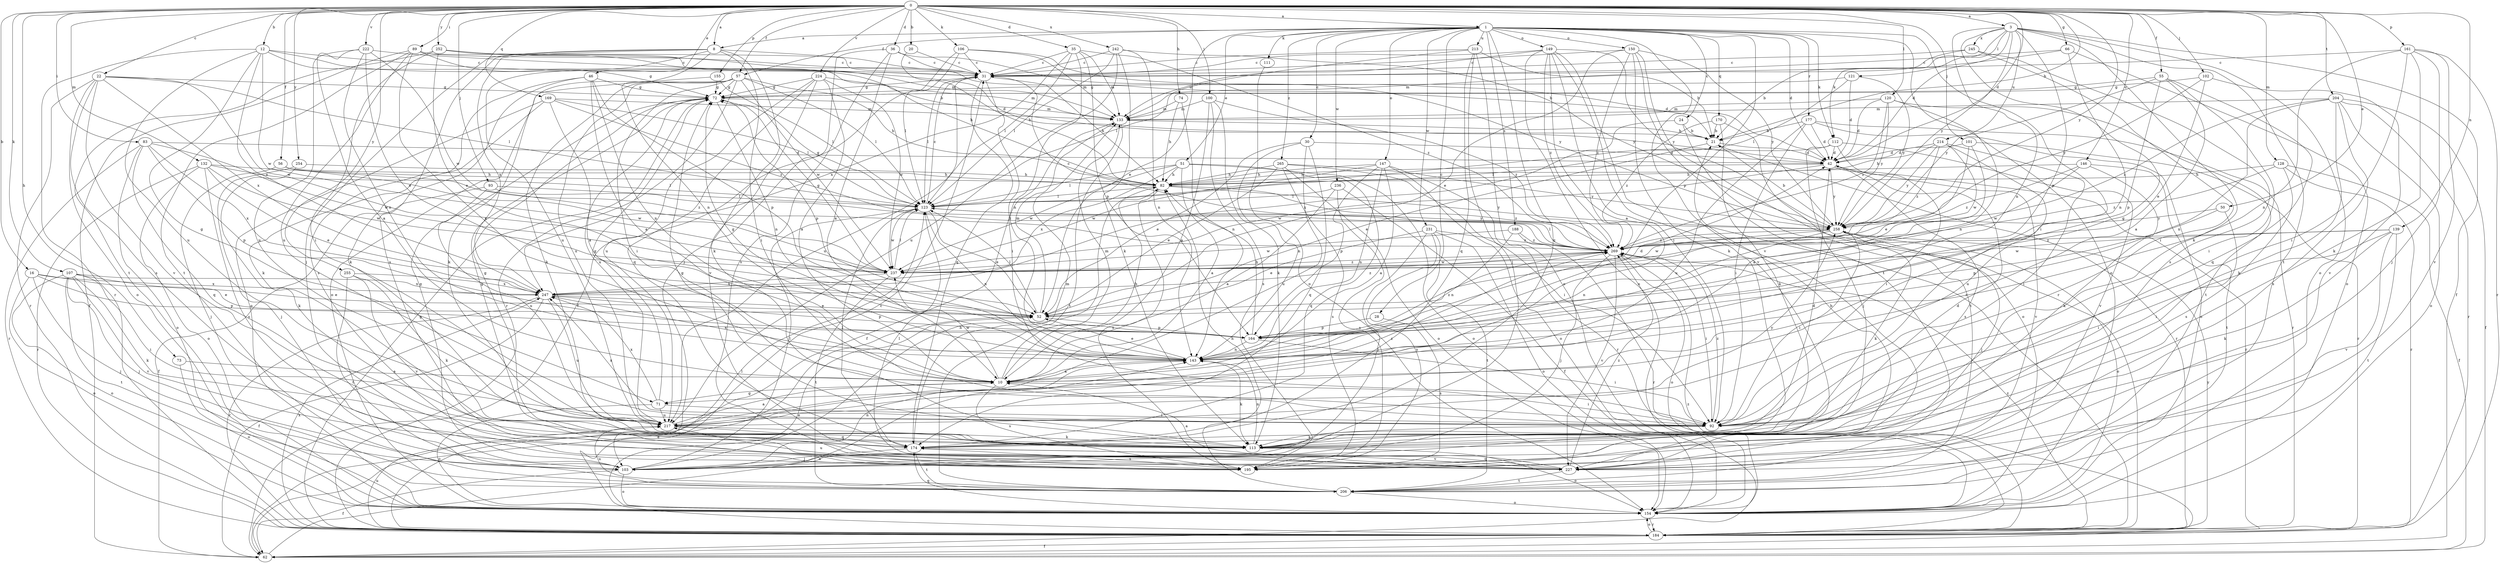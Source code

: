 strict digraph  {
0;
1;
3;
8;
10;
12;
16;
20;
21;
22;
24;
28;
30;
31;
35;
36;
42;
46;
50;
51;
52;
55;
56;
57;
62;
66;
71;
72;
73;
74;
82;
83;
89;
92;
93;
100;
101;
102;
103;
106;
107;
111;
112;
113;
120;
121;
123;
128;
132;
133;
139;
143;
146;
147;
149;
150;
154;
155;
161;
164;
169;
170;
174;
177;
184;
188;
195;
204;
206;
213;
214;
217;
222;
224;
227;
231;
236;
237;
242;
245;
247;
252;
254;
255;
258;
265;
269;
0 -> 1  [label=a];
0 -> 3  [label=a];
0 -> 8  [label=a];
0 -> 12  [label=b];
0 -> 16  [label=b];
0 -> 20  [label=b];
0 -> 21  [label=b];
0 -> 22  [label=c];
0 -> 35  [label=d];
0 -> 36  [label=d];
0 -> 42  [label=d];
0 -> 46  [label=e];
0 -> 50  [label=e];
0 -> 55  [label=f];
0 -> 56  [label=f];
0 -> 57  [label=f];
0 -> 66  [label=g];
0 -> 73  [label=h];
0 -> 74  [label=h];
0 -> 83  [label=i];
0 -> 89  [label=i];
0 -> 93  [label=j];
0 -> 100  [label=j];
0 -> 101  [label=j];
0 -> 102  [label=j];
0 -> 106  [label=k];
0 -> 107  [label=k];
0 -> 120  [label=l];
0 -> 128  [label=m];
0 -> 132  [label=m];
0 -> 139  [label=n];
0 -> 146  [label=o];
0 -> 155  [label=p];
0 -> 161  [label=p];
0 -> 169  [label=q];
0 -> 204  [label=t];
0 -> 222  [label=v];
0 -> 224  [label=v];
0 -> 242  [label=x];
0 -> 252  [label=y];
0 -> 254  [label=y];
0 -> 255  [label=y];
0 -> 258  [label=y];
1 -> 8  [label=a];
1 -> 24  [label=c];
1 -> 28  [label=c];
1 -> 30  [label=c];
1 -> 42  [label=d];
1 -> 51  [label=e];
1 -> 52  [label=e];
1 -> 57  [label=f];
1 -> 92  [label=i];
1 -> 111  [label=k];
1 -> 112  [label=k];
1 -> 147  [label=o];
1 -> 149  [label=o];
1 -> 150  [label=o];
1 -> 154  [label=o];
1 -> 164  [label=p];
1 -> 170  [label=q];
1 -> 174  [label=q];
1 -> 177  [label=r];
1 -> 188  [label=s];
1 -> 213  [label=u];
1 -> 227  [label=v];
1 -> 231  [label=w];
1 -> 236  [label=w];
1 -> 265  [label=z];
3 -> 42  [label=d];
3 -> 62  [label=f];
3 -> 71  [label=g];
3 -> 112  [label=k];
3 -> 113  [label=k];
3 -> 121  [label=l];
3 -> 143  [label=n];
3 -> 154  [label=o];
3 -> 164  [label=p];
3 -> 206  [label=t];
3 -> 214  [label=u];
3 -> 245  [label=x];
3 -> 258  [label=y];
8 -> 31  [label=c];
8 -> 92  [label=i];
8 -> 103  [label=j];
8 -> 113  [label=k];
8 -> 143  [label=n];
8 -> 195  [label=s];
8 -> 217  [label=u];
8 -> 247  [label=x];
10 -> 71  [label=g];
10 -> 82  [label=h];
10 -> 92  [label=i];
10 -> 133  [label=m];
10 -> 195  [label=s];
10 -> 237  [label=w];
12 -> 21  [label=b];
12 -> 31  [label=c];
12 -> 71  [label=g];
12 -> 133  [label=m];
12 -> 184  [label=r];
12 -> 217  [label=u];
12 -> 237  [label=w];
12 -> 247  [label=x];
16 -> 52  [label=e];
16 -> 103  [label=j];
16 -> 154  [label=o];
16 -> 164  [label=p];
16 -> 247  [label=x];
20 -> 31  [label=c];
20 -> 82  [label=h];
21 -> 42  [label=d];
21 -> 52  [label=e];
21 -> 184  [label=r];
22 -> 72  [label=g];
22 -> 123  [label=l];
22 -> 154  [label=o];
22 -> 184  [label=r];
22 -> 195  [label=s];
22 -> 227  [label=v];
22 -> 237  [label=w];
22 -> 247  [label=x];
24 -> 21  [label=b];
24 -> 206  [label=t];
24 -> 247  [label=x];
28 -> 164  [label=p];
28 -> 195  [label=s];
30 -> 42  [label=d];
30 -> 52  [label=e];
30 -> 143  [label=n];
30 -> 174  [label=q];
30 -> 217  [label=u];
31 -> 72  [label=g];
31 -> 82  [label=h];
31 -> 92  [label=i];
31 -> 123  [label=l];
31 -> 174  [label=q];
31 -> 217  [label=u];
35 -> 31  [label=c];
35 -> 123  [label=l];
35 -> 133  [label=m];
35 -> 143  [label=n];
35 -> 164  [label=p];
35 -> 247  [label=x];
35 -> 269  [label=z];
36 -> 10  [label=a];
36 -> 31  [label=c];
36 -> 103  [label=j];
36 -> 195  [label=s];
36 -> 258  [label=y];
42 -> 82  [label=h];
42 -> 184  [label=r];
42 -> 195  [label=s];
42 -> 227  [label=v];
42 -> 237  [label=w];
42 -> 258  [label=y];
46 -> 10  [label=a];
46 -> 72  [label=g];
46 -> 113  [label=k];
46 -> 143  [label=n];
46 -> 164  [label=p];
46 -> 195  [label=s];
50 -> 92  [label=i];
50 -> 164  [label=p];
50 -> 258  [label=y];
51 -> 10  [label=a];
51 -> 82  [label=h];
51 -> 123  [label=l];
51 -> 154  [label=o];
51 -> 174  [label=q];
51 -> 237  [label=w];
51 -> 247  [label=x];
52 -> 123  [label=l];
52 -> 133  [label=m];
52 -> 164  [label=p];
55 -> 10  [label=a];
55 -> 72  [label=g];
55 -> 92  [label=i];
55 -> 164  [label=p];
55 -> 174  [label=q];
55 -> 258  [label=y];
56 -> 82  [label=h];
56 -> 103  [label=j];
56 -> 237  [label=w];
56 -> 269  [label=z];
57 -> 72  [label=g];
57 -> 82  [label=h];
57 -> 92  [label=i];
57 -> 113  [label=k];
57 -> 123  [label=l];
57 -> 154  [label=o];
57 -> 184  [label=r];
57 -> 217  [label=u];
57 -> 237  [label=w];
62 -> 52  [label=e];
62 -> 143  [label=n];
62 -> 269  [label=z];
66 -> 21  [label=b];
66 -> 31  [label=c];
66 -> 143  [label=n];
66 -> 154  [label=o];
71 -> 72  [label=g];
71 -> 92  [label=i];
71 -> 154  [label=o];
71 -> 217  [label=u];
71 -> 247  [label=x];
72 -> 133  [label=m];
72 -> 143  [label=n];
72 -> 164  [label=p];
72 -> 217  [label=u];
73 -> 10  [label=a];
73 -> 154  [label=o];
74 -> 82  [label=h];
74 -> 133  [label=m];
74 -> 143  [label=n];
82 -> 123  [label=l];
82 -> 195  [label=s];
82 -> 258  [label=y];
82 -> 269  [label=z];
83 -> 42  [label=d];
83 -> 154  [label=o];
83 -> 164  [label=p];
83 -> 174  [label=q];
83 -> 184  [label=r];
83 -> 237  [label=w];
83 -> 247  [label=x];
89 -> 10  [label=a];
89 -> 31  [label=c];
89 -> 42  [label=d];
89 -> 62  [label=f];
89 -> 72  [label=g];
89 -> 206  [label=t];
89 -> 217  [label=u];
92 -> 113  [label=k];
92 -> 247  [label=x];
92 -> 269  [label=z];
93 -> 62  [label=f];
93 -> 123  [label=l];
93 -> 217  [label=u];
93 -> 269  [label=z];
100 -> 10  [label=a];
100 -> 113  [label=k];
100 -> 133  [label=m];
100 -> 195  [label=s];
100 -> 269  [label=z];
101 -> 10  [label=a];
101 -> 42  [label=d];
101 -> 52  [label=e];
101 -> 184  [label=r];
102 -> 52  [label=e];
102 -> 72  [label=g];
102 -> 227  [label=v];
102 -> 258  [label=y];
103 -> 62  [label=f];
103 -> 72  [label=g];
103 -> 82  [label=h];
103 -> 123  [label=l];
103 -> 143  [label=n];
103 -> 154  [label=o];
106 -> 31  [label=c];
106 -> 42  [label=d];
106 -> 62  [label=f];
106 -> 123  [label=l];
106 -> 133  [label=m];
107 -> 52  [label=e];
107 -> 92  [label=i];
107 -> 103  [label=j];
107 -> 113  [label=k];
107 -> 154  [label=o];
107 -> 206  [label=t];
107 -> 227  [label=v];
107 -> 247  [label=x];
111 -> 154  [label=o];
112 -> 42  [label=d];
112 -> 92  [label=i];
112 -> 103  [label=j];
112 -> 123  [label=l];
112 -> 227  [label=v];
113 -> 42  [label=d];
113 -> 72  [label=g];
113 -> 143  [label=n];
113 -> 154  [label=o];
120 -> 42  [label=d];
120 -> 133  [label=m];
120 -> 143  [label=n];
120 -> 206  [label=t];
120 -> 258  [label=y];
120 -> 269  [label=z];
121 -> 42  [label=d];
121 -> 72  [label=g];
121 -> 123  [label=l];
121 -> 258  [label=y];
123 -> 31  [label=c];
123 -> 52  [label=e];
123 -> 72  [label=g];
123 -> 143  [label=n];
123 -> 237  [label=w];
123 -> 258  [label=y];
128 -> 62  [label=f];
128 -> 82  [label=h];
128 -> 184  [label=r];
128 -> 195  [label=s];
128 -> 269  [label=z];
132 -> 52  [label=e];
132 -> 82  [label=h];
132 -> 123  [label=l];
132 -> 154  [label=o];
132 -> 184  [label=r];
132 -> 195  [label=s];
132 -> 237  [label=w];
133 -> 21  [label=b];
133 -> 62  [label=f];
133 -> 206  [label=t];
139 -> 92  [label=i];
139 -> 113  [label=k];
139 -> 206  [label=t];
139 -> 227  [label=v];
139 -> 237  [label=w];
139 -> 269  [label=z];
143 -> 10  [label=a];
143 -> 52  [label=e];
143 -> 72  [label=g];
143 -> 113  [label=k];
143 -> 247  [label=x];
146 -> 82  [label=h];
146 -> 113  [label=k];
146 -> 206  [label=t];
146 -> 237  [label=w];
146 -> 269  [label=z];
147 -> 10  [label=a];
147 -> 82  [label=h];
147 -> 143  [label=n];
147 -> 154  [label=o];
147 -> 164  [label=p];
147 -> 184  [label=r];
147 -> 237  [label=w];
149 -> 10  [label=a];
149 -> 31  [label=c];
149 -> 92  [label=i];
149 -> 133  [label=m];
149 -> 154  [label=o];
149 -> 184  [label=r];
149 -> 227  [label=v];
149 -> 258  [label=y];
149 -> 269  [label=z];
150 -> 31  [label=c];
150 -> 52  [label=e];
150 -> 113  [label=k];
150 -> 184  [label=r];
150 -> 206  [label=t];
150 -> 258  [label=y];
150 -> 269  [label=z];
154 -> 52  [label=e];
154 -> 174  [label=q];
154 -> 184  [label=r];
155 -> 72  [label=g];
155 -> 113  [label=k];
155 -> 123  [label=l];
161 -> 31  [label=c];
161 -> 92  [label=i];
161 -> 103  [label=j];
161 -> 113  [label=k];
161 -> 143  [label=n];
161 -> 184  [label=r];
161 -> 227  [label=v];
164 -> 42  [label=d];
164 -> 82  [label=h];
164 -> 92  [label=i];
164 -> 143  [label=n];
164 -> 269  [label=z];
169 -> 10  [label=a];
169 -> 113  [label=k];
169 -> 123  [label=l];
169 -> 133  [label=m];
169 -> 154  [label=o];
169 -> 269  [label=z];
170 -> 21  [label=b];
170 -> 113  [label=k];
170 -> 154  [label=o];
170 -> 269  [label=z];
174 -> 42  [label=d];
174 -> 72  [label=g];
174 -> 103  [label=j];
174 -> 123  [label=l];
174 -> 133  [label=m];
174 -> 195  [label=s];
174 -> 206  [label=t];
174 -> 227  [label=v];
177 -> 21  [label=b];
177 -> 42  [label=d];
177 -> 92  [label=i];
177 -> 154  [label=o];
177 -> 184  [label=r];
177 -> 217  [label=u];
184 -> 31  [label=c];
184 -> 62  [label=f];
184 -> 72  [label=g];
184 -> 123  [label=l];
184 -> 154  [label=o];
184 -> 217  [label=u];
184 -> 247  [label=x];
184 -> 258  [label=y];
184 -> 269  [label=z];
188 -> 143  [label=n];
188 -> 184  [label=r];
188 -> 237  [label=w];
188 -> 269  [label=z];
195 -> 217  [label=u];
204 -> 62  [label=f];
204 -> 113  [label=k];
204 -> 133  [label=m];
204 -> 143  [label=n];
204 -> 154  [label=o];
204 -> 184  [label=r];
204 -> 195  [label=s];
204 -> 269  [label=z];
206 -> 82  [label=h];
206 -> 154  [label=o];
206 -> 217  [label=u];
213 -> 21  [label=b];
213 -> 31  [label=c];
213 -> 103  [label=j];
213 -> 123  [label=l];
213 -> 154  [label=o];
213 -> 174  [label=q];
214 -> 42  [label=d];
214 -> 82  [label=h];
214 -> 92  [label=i];
214 -> 217  [label=u];
214 -> 237  [label=w];
214 -> 258  [label=y];
214 -> 269  [label=z];
217 -> 10  [label=a];
217 -> 113  [label=k];
217 -> 174  [label=q];
217 -> 258  [label=y];
217 -> 269  [label=z];
222 -> 10  [label=a];
222 -> 31  [label=c];
222 -> 52  [label=e];
222 -> 143  [label=n];
222 -> 217  [label=u];
222 -> 237  [label=w];
224 -> 10  [label=a];
224 -> 72  [label=g];
224 -> 133  [label=m];
224 -> 174  [label=q];
224 -> 217  [label=u];
224 -> 227  [label=v];
224 -> 237  [label=w];
227 -> 10  [label=a];
227 -> 21  [label=b];
227 -> 72  [label=g];
227 -> 123  [label=l];
227 -> 174  [label=q];
227 -> 206  [label=t];
227 -> 269  [label=z];
231 -> 52  [label=e];
231 -> 103  [label=j];
231 -> 154  [label=o];
231 -> 195  [label=s];
231 -> 206  [label=t];
231 -> 269  [label=z];
236 -> 10  [label=a];
236 -> 62  [label=f];
236 -> 123  [label=l];
236 -> 195  [label=s];
237 -> 72  [label=g];
237 -> 123  [label=l];
237 -> 206  [label=t];
237 -> 247  [label=x];
237 -> 269  [label=z];
242 -> 31  [label=c];
242 -> 113  [label=k];
242 -> 123  [label=l];
242 -> 143  [label=n];
242 -> 217  [label=u];
242 -> 258  [label=y];
245 -> 31  [label=c];
245 -> 92  [label=i];
245 -> 133  [label=m];
245 -> 195  [label=s];
247 -> 52  [label=e];
247 -> 62  [label=f];
247 -> 164  [label=p];
247 -> 184  [label=r];
247 -> 217  [label=u];
247 -> 269  [label=z];
252 -> 21  [label=b];
252 -> 31  [label=c];
252 -> 52  [label=e];
252 -> 82  [label=h];
252 -> 92  [label=i];
252 -> 206  [label=t];
254 -> 82  [label=h];
254 -> 103  [label=j];
254 -> 113  [label=k];
255 -> 113  [label=k];
255 -> 206  [label=t];
255 -> 227  [label=v];
255 -> 247  [label=x];
258 -> 21  [label=b];
258 -> 92  [label=i];
258 -> 103  [label=j];
258 -> 113  [label=k];
258 -> 143  [label=n];
258 -> 154  [label=o];
258 -> 237  [label=w];
258 -> 269  [label=z];
265 -> 52  [label=e];
265 -> 82  [label=h];
265 -> 92  [label=i];
265 -> 154  [label=o];
265 -> 195  [label=s];
265 -> 258  [label=y];
269 -> 31  [label=c];
269 -> 92  [label=i];
269 -> 103  [label=j];
269 -> 123  [label=l];
269 -> 154  [label=o];
269 -> 227  [label=v];
269 -> 237  [label=w];
}
